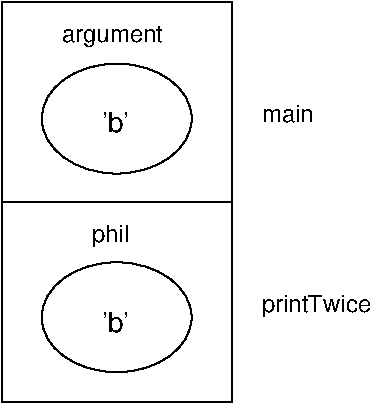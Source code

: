 #FIG 3.2
Portrait
Center
Inches
Letter  
100.00
Single
-2
1200 2
1 2 0 1 0 7 0 0 -1 0.000 1 0.0000 1389 2821 562 412 827 2409 1952 3234
1 2 0 1 0 7 0 0 -1 0.000 1 0.0000 1388 4311 562 412 826 3899 1951 4724
2 2 0 1 0 7 100 0 -1 0.000 0 0 -1 0 0 5
	 525 3450 2250 3450 2250 4950 525 4950 525 3450
2 2 0 1 0 7 100 0 -1 0.000 0 0 -1 0 0 5
	 525 1950 2250 1950 2250 3450 525 3450 525 1950
4 0 0 0 0 16 14 0.0000 4 165 210 1275 2925 'b'\001
4 0 0 0 0 16 12 0.0000 4 135 390 2475 2850 main\001
4 0 0 0 0 16 12 0.0000 4 180 300 1200 3750 phil\001
4 0 0 0 0 16 14 0.0000 4 165 210 1275 4425 'b'\001
4 0 0 0 0 16 12 0.0000 4 180 765 975 2250 argument\001
4 0 0 0 0 16 12 0.0000 4 180 855 2475 4275 printTwice\001
